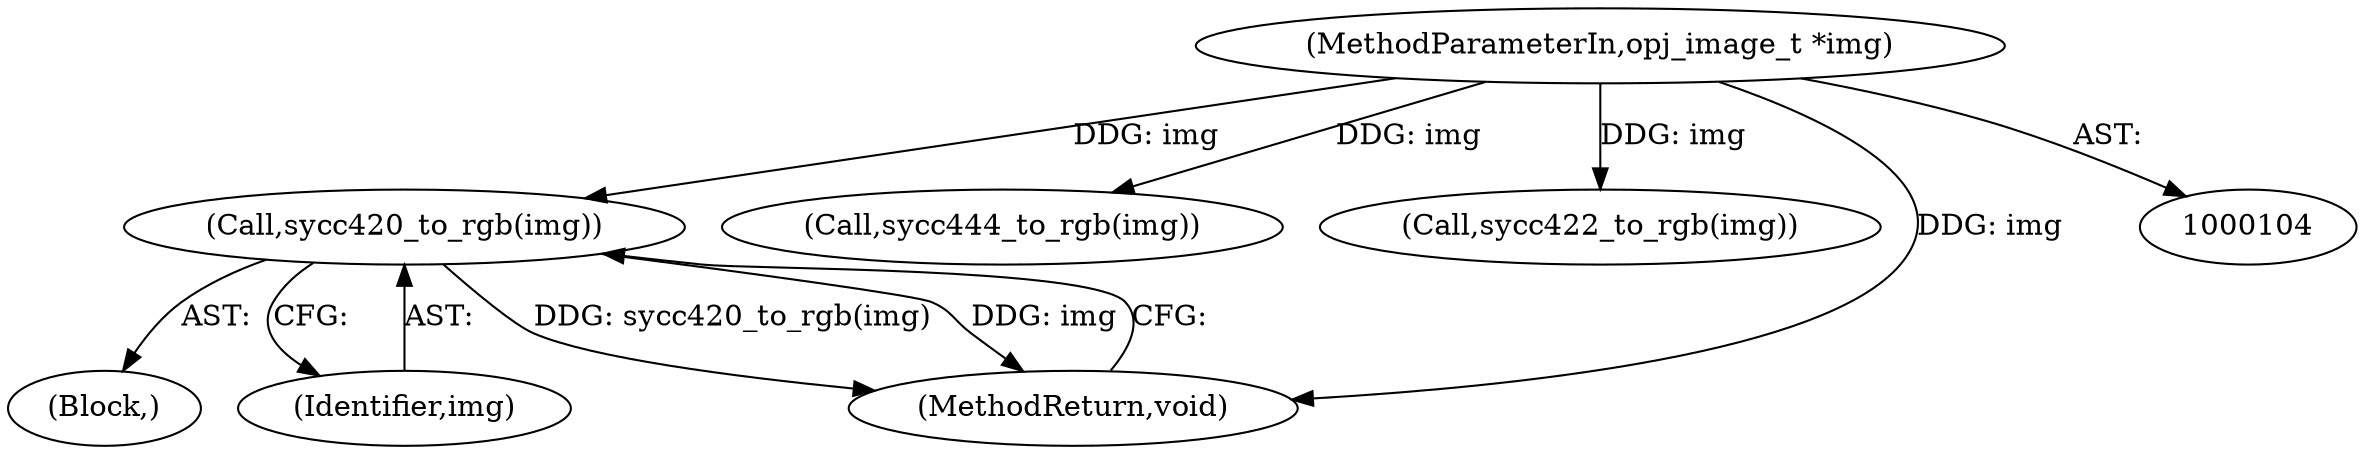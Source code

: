 digraph "0_openjpeg_15f081c89650dccee4aa4ae66f614c3fdb268767@pointer" {
"1000181" [label="(Call,sycc420_to_rgb(img))"];
"1000105" [label="(MethodParameterIn,opj_image_t *img)"];
"1000309" [label="(Call,sycc444_to_rgb(img))"];
"1000180" [label="(Block,)"];
"1000105" [label="(MethodParameterIn,opj_image_t *img)"];
"1000245" [label="(Call,sycc422_to_rgb(img))"];
"1000181" [label="(Call,sycc420_to_rgb(img))"];
"1000182" [label="(Identifier,img)"];
"1000319" [label="(MethodReturn,void)"];
"1000181" -> "1000180"  [label="AST: "];
"1000181" -> "1000182"  [label="CFG: "];
"1000182" -> "1000181"  [label="AST: "];
"1000319" -> "1000181"  [label="CFG: "];
"1000181" -> "1000319"  [label="DDG: sycc420_to_rgb(img)"];
"1000181" -> "1000319"  [label="DDG: img"];
"1000105" -> "1000181"  [label="DDG: img"];
"1000105" -> "1000104"  [label="AST: "];
"1000105" -> "1000319"  [label="DDG: img"];
"1000105" -> "1000245"  [label="DDG: img"];
"1000105" -> "1000309"  [label="DDG: img"];
}

